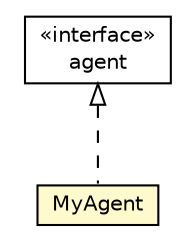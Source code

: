 #!/usr/local/bin/dot
#
# Class diagram 
# Generated by UMLGraph version R5_6-24-gf6e263 (http://www.umlgraph.org/)
#

digraph G {
	edge [fontname="Helvetica",fontsize=10,labelfontname="Helvetica",labelfontsize=10];
	node [fontname="Helvetica",fontsize=10,shape=plaintext];
	nodesep=0.25;
	ranksep=0.5;
	// com.signove.health.agent
	c5847184 [label=<<table title="com.signove.health.agent" border="0" cellborder="1" cellspacing="0" cellpadding="2" port="p" href="../../../../../com/signove/health/agent.html">
		<tr><td><table border="0" cellspacing="0" cellpadding="1">
<tr><td align="center" balign="center"> &#171;interface&#187; </td></tr>
<tr><td align="center" balign="center"> agent </td></tr>
		</table></td></tr>
		</table>>, URL="../../../../../com/signove/health/agent.html", fontname="Helvetica", fontcolor="black", fontsize=10.0];
	// org.universAAL.lddi.exporter.x73.MyAgent
	c5847188 [label=<<table title="org.universAAL.lddi.exporter.x73.MyAgent" border="0" cellborder="1" cellspacing="0" cellpadding="2" port="p" bgcolor="lemonChiffon" href="./MyAgent.html">
		<tr><td><table border="0" cellspacing="0" cellpadding="1">
<tr><td align="center" balign="center"> MyAgent </td></tr>
		</table></td></tr>
		</table>>, URL="./MyAgent.html", fontname="Helvetica", fontcolor="black", fontsize=10.0];
	//org.universAAL.lddi.exporter.x73.MyAgent implements com.signove.health.agent
	c5847184:p -> c5847188:p [dir=back,arrowtail=empty,style=dashed];
}

